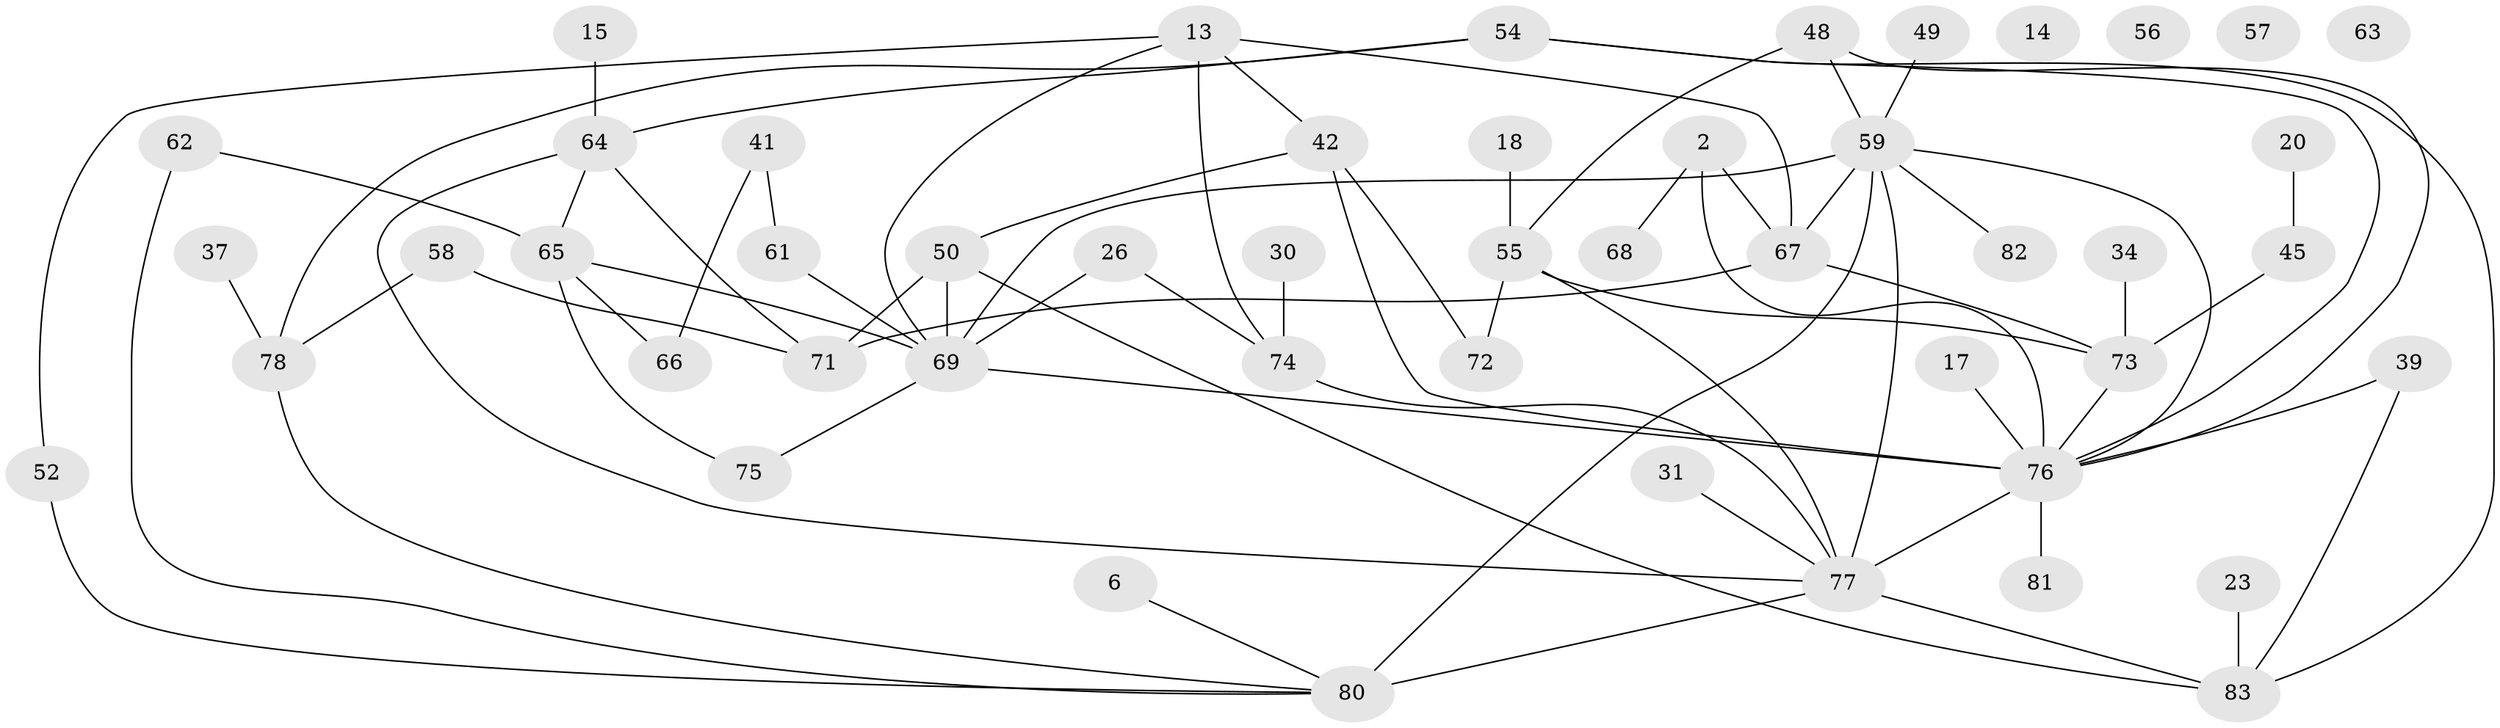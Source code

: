 // original degree distribution, {2: 0.2289156626506024, 6: 0.060240963855421686, 4: 0.20481927710843373, 3: 0.14457831325301204, 1: 0.1927710843373494, 5: 0.0963855421686747, 0: 0.04819277108433735, 7: 0.024096385542168676}
// Generated by graph-tools (version 1.1) at 2025/44/03/04/25 21:44:00]
// undirected, 49 vertices, 71 edges
graph export_dot {
graph [start="1"]
  node [color=gray90,style=filled];
  2;
  6;
  13;
  14;
  15;
  17;
  18;
  20;
  23;
  26 [super="+9"];
  30;
  31;
  34;
  37;
  39;
  41;
  42 [super="+16"];
  45;
  48;
  49;
  50;
  52;
  54;
  55 [super="+51"];
  56;
  57;
  58;
  59 [super="+47"];
  61;
  62;
  63;
  64;
  65 [super="+11+25"];
  66;
  67 [super="+22"];
  68;
  69 [super="+4+27"];
  71;
  72;
  73 [super="+60"];
  74;
  75;
  76 [super="+29+36+38+43"];
  77 [super="+7+70+53"];
  78;
  80 [super="+3+8+46"];
  81;
  82;
  83 [super="+12+79+10"];
  2 -- 67 [weight=2];
  2 -- 68;
  2 -- 76 [weight=3];
  6 -- 80;
  13 -- 52;
  13 -- 67;
  13 -- 74;
  13 -- 42;
  13 -- 69;
  15 -- 64;
  17 -- 76;
  18 -- 55;
  20 -- 45;
  23 -- 83;
  26 -- 74;
  26 -- 69;
  30 -- 74;
  31 -- 77;
  34 -- 73;
  37 -- 78;
  39 -- 83;
  39 -- 76;
  41 -- 61;
  41 -- 66;
  42 -- 50 [weight=2];
  42 -- 72;
  42 -- 76 [weight=2];
  45 -- 73;
  48 -- 76;
  48 -- 59;
  48 -- 55;
  49 -- 59;
  50 -- 69;
  50 -- 71;
  50 -- 83;
  52 -- 80;
  54 -- 64;
  54 -- 78;
  54 -- 76;
  54 -- 83;
  55 -- 73 [weight=2];
  55 -- 77 [weight=2];
  55 -- 72;
  58 -- 71;
  58 -- 78;
  59 -- 82 [weight=2];
  59 -- 67 [weight=2];
  59 -- 69 [weight=2];
  59 -- 80 [weight=3];
  59 -- 77 [weight=3];
  59 -- 76;
  61 -- 69;
  62 -- 65;
  62 -- 80;
  64 -- 71;
  64 -- 77;
  64 -- 65;
  65 -- 75;
  65 -- 66;
  65 -- 69;
  67 -- 71;
  67 -- 73 [weight=2];
  69 -- 75;
  69 -- 76;
  73 -- 76;
  74 -- 77;
  76 -- 77 [weight=2];
  76 -- 81;
  77 -- 80;
  77 -- 83;
  78 -- 80;
}
